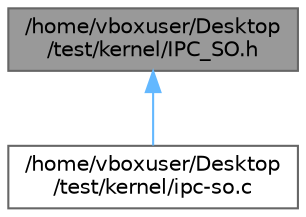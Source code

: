 digraph "/home/vboxuser/Desktop/test/kernel/IPC_SO.h"
{
 // LATEX_PDF_SIZE
  bgcolor="transparent";
  edge [fontname=Helvetica,fontsize=10,labelfontname=Helvetica,labelfontsize=10];
  node [fontname=Helvetica,fontsize=10,shape=box,height=0.2,width=0.4];
  Node1 [id="Node000001",label="/home/vboxuser/Desktop\l/test/kernel/IPC_SO.h",height=0.2,width=0.4,color="gray40", fillcolor="grey60", style="filled", fontcolor="black",tooltip=" "];
  Node1 -> Node2 [id="edge2_Node000001_Node000002",dir="back",color="steelblue1",style="solid",tooltip=" "];
  Node2 [id="Node000002",label="/home/vboxuser/Desktop\l/test/kernel/ipc-so.c",height=0.2,width=0.4,color="grey40", fillcolor="white", style="filled",URL="$ipc-so_8c.html",tooltip=" "];
}
